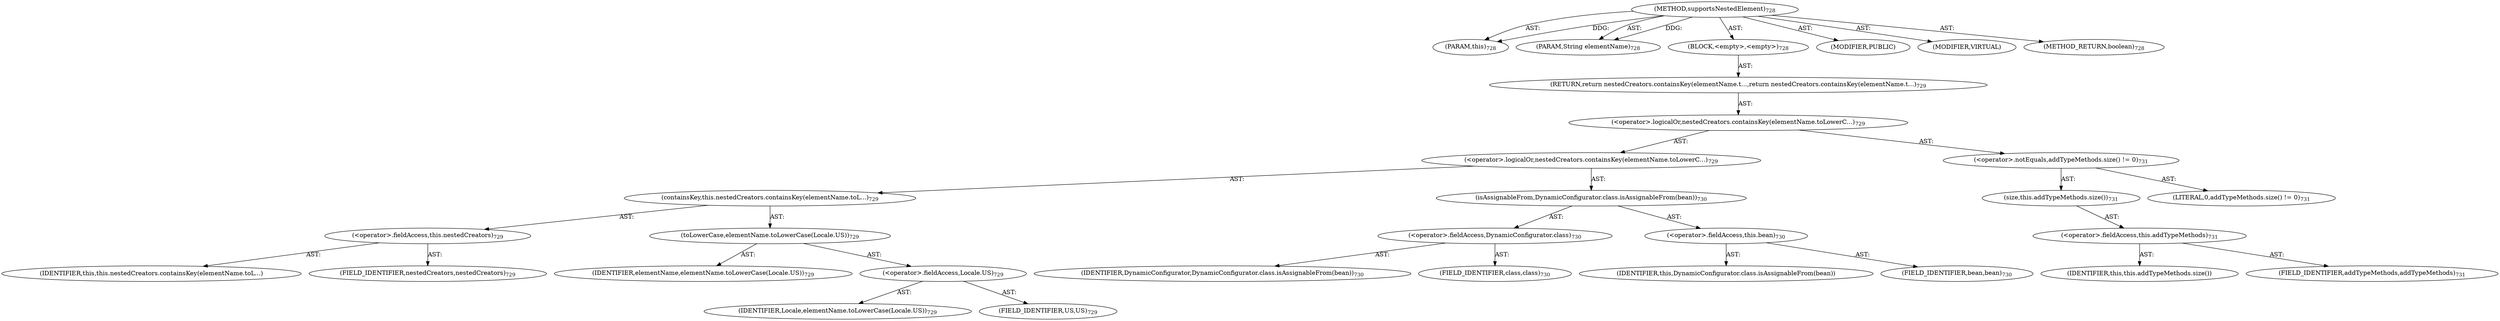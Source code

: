 digraph "supportsNestedElement" {  
"111669149706" [label = <(METHOD,supportsNestedElement)<SUB>728</SUB>> ]
"115964117080" [label = <(PARAM,this)<SUB>728</SUB>> ]
"115964117081" [label = <(PARAM,String elementName)<SUB>728</SUB>> ]
"25769803854" [label = <(BLOCK,&lt;empty&gt;,&lt;empty&gt;)<SUB>728</SUB>> ]
"146028888074" [label = <(RETURN,return nestedCreators.containsKey(elementName.t...,return nestedCreators.containsKey(elementName.t...)<SUB>729</SUB>> ]
"30064771470" [label = <(&lt;operator&gt;.logicalOr,nestedCreators.containsKey(elementName.toLowerC...)<SUB>729</SUB>> ]
"30064771471" [label = <(&lt;operator&gt;.logicalOr,nestedCreators.containsKey(elementName.toLowerC...)<SUB>729</SUB>> ]
"30064771472" [label = <(containsKey,this.nestedCreators.containsKey(elementName.toL...)<SUB>729</SUB>> ]
"30064771473" [label = <(&lt;operator&gt;.fieldAccess,this.nestedCreators)<SUB>729</SUB>> ]
"68719477170" [label = <(IDENTIFIER,this,this.nestedCreators.containsKey(elementName.toL...)> ]
"55834574916" [label = <(FIELD_IDENTIFIER,nestedCreators,nestedCreators)<SUB>729</SUB>> ]
"30064771474" [label = <(toLowerCase,elementName.toLowerCase(Locale.US))<SUB>729</SUB>> ]
"68719477171" [label = <(IDENTIFIER,elementName,elementName.toLowerCase(Locale.US))<SUB>729</SUB>> ]
"30064771475" [label = <(&lt;operator&gt;.fieldAccess,Locale.US)<SUB>729</SUB>> ]
"68719477172" [label = <(IDENTIFIER,Locale,elementName.toLowerCase(Locale.US))<SUB>729</SUB>> ]
"55834574917" [label = <(FIELD_IDENTIFIER,US,US)<SUB>729</SUB>> ]
"30064771476" [label = <(isAssignableFrom,DynamicConfigurator.class.isAssignableFrom(bean))<SUB>730</SUB>> ]
"30064771477" [label = <(&lt;operator&gt;.fieldAccess,DynamicConfigurator.class)<SUB>730</SUB>> ]
"68719477173" [label = <(IDENTIFIER,DynamicConfigurator,DynamicConfigurator.class.isAssignableFrom(bean))<SUB>730</SUB>> ]
"55834574918" [label = <(FIELD_IDENTIFIER,class,class)<SUB>730</SUB>> ]
"30064771478" [label = <(&lt;operator&gt;.fieldAccess,this.bean)<SUB>730</SUB>> ]
"68719477174" [label = <(IDENTIFIER,this,DynamicConfigurator.class.isAssignableFrom(bean))> ]
"55834574919" [label = <(FIELD_IDENTIFIER,bean,bean)<SUB>730</SUB>> ]
"30064771479" [label = <(&lt;operator&gt;.notEquals,addTypeMethods.size() != 0)<SUB>731</SUB>> ]
"30064771480" [label = <(size,this.addTypeMethods.size())<SUB>731</SUB>> ]
"30064771481" [label = <(&lt;operator&gt;.fieldAccess,this.addTypeMethods)<SUB>731</SUB>> ]
"68719477175" [label = <(IDENTIFIER,this,this.addTypeMethods.size())> ]
"55834574920" [label = <(FIELD_IDENTIFIER,addTypeMethods,addTypeMethods)<SUB>731</SUB>> ]
"90194313285" [label = <(LITERAL,0,addTypeMethods.size() != 0)<SUB>731</SUB>> ]
"133143986207" [label = <(MODIFIER,PUBLIC)> ]
"133143986208" [label = <(MODIFIER,VIRTUAL)> ]
"128849018890" [label = <(METHOD_RETURN,boolean)<SUB>728</SUB>> ]
  "111669149706" -> "115964117080"  [ label = "AST: "] 
  "111669149706" -> "115964117081"  [ label = "AST: "] 
  "111669149706" -> "25769803854"  [ label = "AST: "] 
  "111669149706" -> "133143986207"  [ label = "AST: "] 
  "111669149706" -> "133143986208"  [ label = "AST: "] 
  "111669149706" -> "128849018890"  [ label = "AST: "] 
  "25769803854" -> "146028888074"  [ label = "AST: "] 
  "146028888074" -> "30064771470"  [ label = "AST: "] 
  "30064771470" -> "30064771471"  [ label = "AST: "] 
  "30064771470" -> "30064771479"  [ label = "AST: "] 
  "30064771471" -> "30064771472"  [ label = "AST: "] 
  "30064771471" -> "30064771476"  [ label = "AST: "] 
  "30064771472" -> "30064771473"  [ label = "AST: "] 
  "30064771472" -> "30064771474"  [ label = "AST: "] 
  "30064771473" -> "68719477170"  [ label = "AST: "] 
  "30064771473" -> "55834574916"  [ label = "AST: "] 
  "30064771474" -> "68719477171"  [ label = "AST: "] 
  "30064771474" -> "30064771475"  [ label = "AST: "] 
  "30064771475" -> "68719477172"  [ label = "AST: "] 
  "30064771475" -> "55834574917"  [ label = "AST: "] 
  "30064771476" -> "30064771477"  [ label = "AST: "] 
  "30064771476" -> "30064771478"  [ label = "AST: "] 
  "30064771477" -> "68719477173"  [ label = "AST: "] 
  "30064771477" -> "55834574918"  [ label = "AST: "] 
  "30064771478" -> "68719477174"  [ label = "AST: "] 
  "30064771478" -> "55834574919"  [ label = "AST: "] 
  "30064771479" -> "30064771480"  [ label = "AST: "] 
  "30064771479" -> "90194313285"  [ label = "AST: "] 
  "30064771480" -> "30064771481"  [ label = "AST: "] 
  "30064771481" -> "68719477175"  [ label = "AST: "] 
  "30064771481" -> "55834574920"  [ label = "AST: "] 
  "111669149706" -> "115964117080"  [ label = "DDG: "] 
  "111669149706" -> "115964117081"  [ label = "DDG: "] 
}
